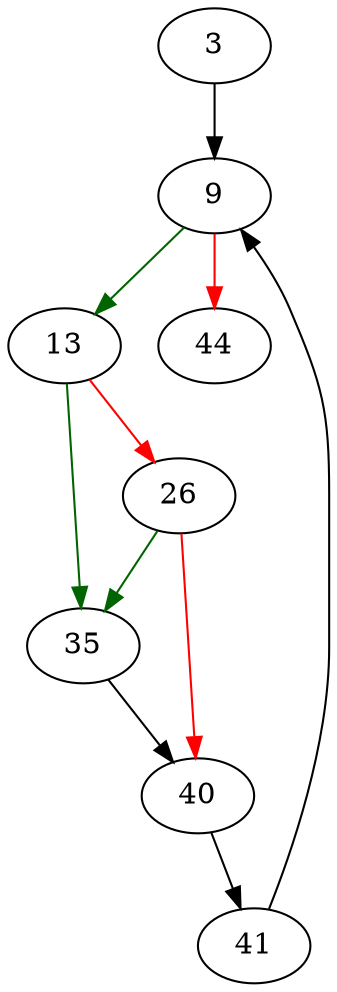 strict digraph "updateRangeAffinityStr" {
	// Node definitions.
	3 [entry=true];
	9;
	13;
	44;
	35;
	26;
	40;
	41;

	// Edge definitions.
	3 -> 9;
	9 -> 13 [
		color=darkgreen
		cond=true
	];
	9 -> 44 [
		color=red
		cond=false
	];
	13 -> 35 [
		color=darkgreen
		cond=true
	];
	13 -> 26 [
		color=red
		cond=false
	];
	35 -> 40;
	26 -> 35 [
		color=darkgreen
		cond=true
	];
	26 -> 40 [
		color=red
		cond=false
	];
	40 -> 41;
	41 -> 9;
}